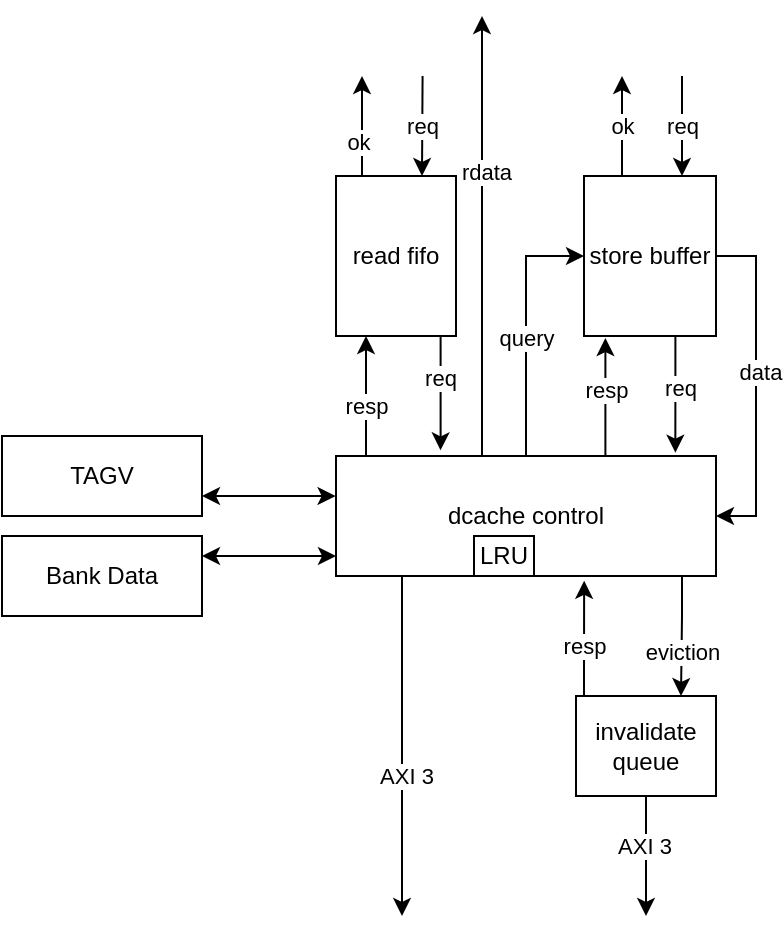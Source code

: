 <mxfile version="14.9.4" type="device"><diagram id="YihoJrLntSWao7cwNpX-" name="Page-1"><mxGraphModel dx="981" dy="519" grid="1" gridSize="10" guides="1" tooltips="1" connect="1" arrows="1" fold="1" page="1" pageScale="1" pageWidth="827" pageHeight="1169" math="0" shadow="0"><root><mxCell id="0"/><mxCell id="1" parent="0"/><mxCell id="qf4gdmmahOTmlOejJMlM-52" style="edgeStyle=orthogonalEdgeStyle;rounded=0;orthogonalLoop=1;jettySize=auto;html=1;entryX=0.275;entryY=-0.047;entryDx=0;entryDy=0;entryPerimeter=0;" edge="1" parent="1" source="qf4gdmmahOTmlOejJMlM-1" target="qf4gdmmahOTmlOejJMlM-3"><mxGeometry relative="1" as="geometry"><Array as="points"><mxPoint x="309" y="380"/></Array></mxGeometry></mxCell><mxCell id="qf4gdmmahOTmlOejJMlM-53" value="req" style="edgeLabel;html=1;align=center;verticalAlign=middle;resizable=0;points=[];" vertex="1" connectable="0" parent="qf4gdmmahOTmlOejJMlM-52"><mxGeometry x="-0.266" y="-1" relative="1" as="geometry"><mxPoint as="offset"/></mxGeometry></mxCell><mxCell id="qf4gdmmahOTmlOejJMlM-1" value="read fifo" style="rounded=0;whiteSpace=wrap;html=1;" vertex="1" parent="1"><mxGeometry x="257" y="250" width="60" height="80" as="geometry"/></mxCell><mxCell id="qf4gdmmahOTmlOejJMlM-15" style="edgeStyle=orthogonalEdgeStyle;rounded=0;orthogonalLoop=1;jettySize=auto;html=1;entryX=0.893;entryY=-0.028;entryDx=0;entryDy=0;entryPerimeter=0;" edge="1" parent="1" source="qf4gdmmahOTmlOejJMlM-2" target="qf4gdmmahOTmlOejJMlM-3"><mxGeometry relative="1" as="geometry"><Array as="points"><mxPoint x="427" y="360"/></Array></mxGeometry></mxCell><mxCell id="qf4gdmmahOTmlOejJMlM-16" value="req" style="edgeLabel;html=1;align=center;verticalAlign=middle;resizable=0;points=[];" vertex="1" connectable="0" parent="qf4gdmmahOTmlOejJMlM-15"><mxGeometry x="-0.131" y="2" relative="1" as="geometry"><mxPoint as="offset"/></mxGeometry></mxCell><mxCell id="qf4gdmmahOTmlOejJMlM-46" style="edgeStyle=orthogonalEdgeStyle;rounded=0;orthogonalLoop=1;jettySize=auto;html=1;entryX=1;entryY=0.5;entryDx=0;entryDy=0;" edge="1" parent="1" source="qf4gdmmahOTmlOejJMlM-2" target="qf4gdmmahOTmlOejJMlM-3"><mxGeometry relative="1" as="geometry"><Array as="points"><mxPoint x="467" y="290"/><mxPoint x="467" y="420"/></Array></mxGeometry></mxCell><mxCell id="qf4gdmmahOTmlOejJMlM-47" value="data" style="edgeLabel;html=1;align=center;verticalAlign=middle;resizable=0;points=[];" vertex="1" connectable="0" parent="qf4gdmmahOTmlOejJMlM-46"><mxGeometry x="-0.089" y="2" relative="1" as="geometry"><mxPoint as="offset"/></mxGeometry></mxCell><mxCell id="qf4gdmmahOTmlOejJMlM-2" value="store buffer" style="rounded=0;whiteSpace=wrap;html=1;" vertex="1" parent="1"><mxGeometry x="381" y="250" width="66" height="80" as="geometry"/></mxCell><mxCell id="qf4gdmmahOTmlOejJMlM-5" value="TAGV" style="rounded=0;whiteSpace=wrap;html=1;" vertex="1" parent="1"><mxGeometry x="90" y="380" width="100" height="40" as="geometry"/></mxCell><mxCell id="qf4gdmmahOTmlOejJMlM-6" value="Bank Data" style="rounded=0;whiteSpace=wrap;html=1;" vertex="1" parent="1"><mxGeometry x="90" y="430" width="100" height="40" as="geometry"/></mxCell><mxCell id="qf4gdmmahOTmlOejJMlM-9" value="req" style="endArrow=classic;html=1;" edge="1" parent="1"><mxGeometry width="50" height="50" relative="1" as="geometry"><mxPoint x="300.29" y="200" as="sourcePoint"/><mxPoint x="300" y="250" as="targetPoint"/></mxGeometry></mxCell><mxCell id="qf4gdmmahOTmlOejJMlM-11" value="" style="group" vertex="1" connectable="0" parent="1"><mxGeometry x="257" y="390" width="190" height="60" as="geometry"/></mxCell><mxCell id="qf4gdmmahOTmlOejJMlM-3" value="dcache control" style="rounded=0;whiteSpace=wrap;html=1;" vertex="1" parent="qf4gdmmahOTmlOejJMlM-11"><mxGeometry width="190" height="60" as="geometry"/></mxCell><mxCell id="qf4gdmmahOTmlOejJMlM-4" value="LRU" style="rounded=0;whiteSpace=wrap;html=1;" vertex="1" parent="qf4gdmmahOTmlOejJMlM-11"><mxGeometry x="69" y="40" width="30" height="20" as="geometry"/></mxCell><mxCell id="qf4gdmmahOTmlOejJMlM-13" style="edgeStyle=orthogonalEdgeStyle;rounded=0;orthogonalLoop=1;jettySize=auto;html=1;entryX=0.162;entryY=1.013;entryDx=0;entryDy=0;entryPerimeter=0;" edge="1" parent="1" source="qf4gdmmahOTmlOejJMlM-3" target="qf4gdmmahOTmlOejJMlM-2"><mxGeometry relative="1" as="geometry"><Array as="points"><mxPoint x="392" y="333"/></Array></mxGeometry></mxCell><mxCell id="qf4gdmmahOTmlOejJMlM-14" value="resp" style="edgeLabel;html=1;align=center;verticalAlign=middle;resizable=0;points=[];" vertex="1" connectable="0" parent="qf4gdmmahOTmlOejJMlM-13"><mxGeometry x="0.138" relative="1" as="geometry"><mxPoint as="offset"/></mxGeometry></mxCell><mxCell id="qf4gdmmahOTmlOejJMlM-28" style="edgeStyle=orthogonalEdgeStyle;rounded=0;orthogonalLoop=1;jettySize=auto;html=1;" edge="1" parent="1" source="qf4gdmmahOTmlOejJMlM-17"><mxGeometry relative="1" as="geometry"><mxPoint x="412" y="620" as="targetPoint"/></mxGeometry></mxCell><mxCell id="qf4gdmmahOTmlOejJMlM-29" value="AXI 3" style="edgeLabel;html=1;align=center;verticalAlign=middle;resizable=0;points=[];" vertex="1" connectable="0" parent="qf4gdmmahOTmlOejJMlM-28"><mxGeometry x="-0.193" y="-1" relative="1" as="geometry"><mxPoint as="offset"/></mxGeometry></mxCell><mxCell id="qf4gdmmahOTmlOejJMlM-30" style="edgeStyle=orthogonalEdgeStyle;rounded=0;orthogonalLoop=1;jettySize=auto;html=1;entryX=0.653;entryY=1.04;entryDx=0;entryDy=0;entryPerimeter=0;" edge="1" parent="1" source="qf4gdmmahOTmlOejJMlM-17" target="qf4gdmmahOTmlOejJMlM-3"><mxGeometry relative="1" as="geometry"><Array as="points"><mxPoint x="381" y="500"/><mxPoint x="381" y="500"/></Array></mxGeometry></mxCell><mxCell id="qf4gdmmahOTmlOejJMlM-31" value="resp" style="edgeLabel;html=1;align=center;verticalAlign=middle;resizable=0;points=[];" vertex="1" connectable="0" parent="qf4gdmmahOTmlOejJMlM-30"><mxGeometry x="-0.109" relative="1" as="geometry"><mxPoint as="offset"/></mxGeometry></mxCell><mxCell id="qf4gdmmahOTmlOejJMlM-17" value="invalidate&lt;br&gt;queue" style="rounded=0;whiteSpace=wrap;html=1;" vertex="1" parent="1"><mxGeometry x="377" y="510" width="70" height="50" as="geometry"/></mxCell><mxCell id="qf4gdmmahOTmlOejJMlM-20" style="edgeStyle=orthogonalEdgeStyle;rounded=0;orthogonalLoop=1;jettySize=auto;html=1;entryX=0.75;entryY=0;entryDx=0;entryDy=0;" edge="1" parent="1" source="qf4gdmmahOTmlOejJMlM-3" target="qf4gdmmahOTmlOejJMlM-17"><mxGeometry relative="1" as="geometry"><Array as="points"><mxPoint x="430" y="470"/><mxPoint x="430" y="470"/></Array></mxGeometry></mxCell><mxCell id="qf4gdmmahOTmlOejJMlM-24" value="eviction" style="edgeLabel;html=1;align=center;verticalAlign=middle;resizable=0;points=[];" vertex="1" connectable="0" parent="qf4gdmmahOTmlOejJMlM-20"><mxGeometry x="0.259" relative="1" as="geometry"><mxPoint as="offset"/></mxGeometry></mxCell><mxCell id="qf4gdmmahOTmlOejJMlM-25" style="edgeStyle=orthogonalEdgeStyle;rounded=0;orthogonalLoop=1;jettySize=auto;html=1;" edge="1" parent="1" source="qf4gdmmahOTmlOejJMlM-3"><mxGeometry relative="1" as="geometry"><mxPoint x="290" y="620" as="targetPoint"/><Array as="points"><mxPoint x="290" y="480"/><mxPoint x="290" y="480"/></Array></mxGeometry></mxCell><mxCell id="qf4gdmmahOTmlOejJMlM-26" value="AXI 3" style="edgeLabel;html=1;align=center;verticalAlign=middle;resizable=0;points=[];" vertex="1" connectable="0" parent="qf4gdmmahOTmlOejJMlM-25"><mxGeometry x="0.168" y="2" relative="1" as="geometry"><mxPoint as="offset"/></mxGeometry></mxCell><mxCell id="qf4gdmmahOTmlOejJMlM-44" style="edgeStyle=orthogonalEdgeStyle;rounded=0;orthogonalLoop=1;jettySize=auto;html=1;entryX=0;entryY=0.5;entryDx=0;entryDy=0;" edge="1" parent="1" source="qf4gdmmahOTmlOejJMlM-3" target="qf4gdmmahOTmlOejJMlM-2"><mxGeometry relative="1" as="geometry"/></mxCell><mxCell id="qf4gdmmahOTmlOejJMlM-45" value="query" style="edgeLabel;html=1;align=center;verticalAlign=middle;resizable=0;points=[];" vertex="1" connectable="0" parent="qf4gdmmahOTmlOejJMlM-44"><mxGeometry x="-0.085" relative="1" as="geometry"><mxPoint as="offset"/></mxGeometry></mxCell><mxCell id="qf4gdmmahOTmlOejJMlM-55" style="edgeStyle=orthogonalEdgeStyle;rounded=0;orthogonalLoop=1;jettySize=auto;html=1;" edge="1" parent="1" source="qf4gdmmahOTmlOejJMlM-3"><mxGeometry relative="1" as="geometry"><mxPoint x="330" y="170" as="targetPoint"/><Array as="points"><mxPoint x="330" y="290"/><mxPoint x="330" y="290"/></Array></mxGeometry></mxCell><mxCell id="qf4gdmmahOTmlOejJMlM-56" value="rdata" style="edgeLabel;html=1;align=center;verticalAlign=middle;resizable=0;points=[];" vertex="1" connectable="0" parent="qf4gdmmahOTmlOejJMlM-55"><mxGeometry x="0.294" y="-2" relative="1" as="geometry"><mxPoint as="offset"/></mxGeometry></mxCell><mxCell id="qf4gdmmahOTmlOejJMlM-57" style="edgeStyle=orthogonalEdgeStyle;rounded=0;orthogonalLoop=1;jettySize=auto;html=1;entryX=0.25;entryY=1;entryDx=0;entryDy=0;" edge="1" parent="1" source="qf4gdmmahOTmlOejJMlM-3" target="qf4gdmmahOTmlOejJMlM-1"><mxGeometry relative="1" as="geometry"><Array as="points"><mxPoint x="272" y="380"/><mxPoint x="272" y="380"/></Array></mxGeometry></mxCell><mxCell id="qf4gdmmahOTmlOejJMlM-58" value="resp" style="edgeLabel;html=1;align=center;verticalAlign=middle;resizable=0;points=[];" vertex="1" connectable="0" parent="qf4gdmmahOTmlOejJMlM-57"><mxGeometry x="-0.144" relative="1" as="geometry"><mxPoint as="offset"/></mxGeometry></mxCell><mxCell id="qf4gdmmahOTmlOejJMlM-66" value="req" style="endArrow=classic;html=1;" edge="1" parent="1"><mxGeometry width="50" height="50" relative="1" as="geometry"><mxPoint x="430" y="200" as="sourcePoint"/><mxPoint x="430" y="250" as="targetPoint"/></mxGeometry></mxCell><mxCell id="qf4gdmmahOTmlOejJMlM-67" value="ok" style="endArrow=classic;html=1;" edge="1" parent="1"><mxGeometry width="50" height="50" relative="1" as="geometry"><mxPoint x="400" y="250" as="sourcePoint"/><mxPoint x="400" y="200" as="targetPoint"/></mxGeometry></mxCell><mxCell id="qf4gdmmahOTmlOejJMlM-68" style="edgeStyle=orthogonalEdgeStyle;rounded=0;orthogonalLoop=1;jettySize=auto;html=1;" edge="1" parent="1"><mxGeometry relative="1" as="geometry"><mxPoint x="270.0" y="200" as="targetPoint"/><mxPoint x="270.0" y="250" as="sourcePoint"/><Array as="points"><mxPoint x="270" y="230"/><mxPoint x="270" y="230"/></Array></mxGeometry></mxCell><mxCell id="qf4gdmmahOTmlOejJMlM-69" value="ok" style="edgeLabel;html=1;align=center;verticalAlign=middle;resizable=0;points=[];" vertex="1" connectable="0" parent="qf4gdmmahOTmlOejJMlM-68"><mxGeometry x="-0.297" y="2" relative="1" as="geometry"><mxPoint as="offset"/></mxGeometry></mxCell><mxCell id="qf4gdmmahOTmlOejJMlM-71" value="" style="endArrow=classic;startArrow=classic;html=1;entryX=-0.001;entryY=0.334;entryDx=0;entryDy=0;entryPerimeter=0;" edge="1" parent="1" target="qf4gdmmahOTmlOejJMlM-3"><mxGeometry width="50" height="50" relative="1" as="geometry"><mxPoint x="190" y="410" as="sourcePoint"/><mxPoint x="250" y="410" as="targetPoint"/><Array as="points"><mxPoint x="230" y="410"/><mxPoint x="240" y="410"/></Array></mxGeometry></mxCell><mxCell id="qf4gdmmahOTmlOejJMlM-72" value="" style="endArrow=classic;startArrow=classic;html=1;exitX=1;exitY=0.25;exitDx=0;exitDy=0;" edge="1" parent="1" source="qf4gdmmahOTmlOejJMlM-6"><mxGeometry width="50" height="50" relative="1" as="geometry"><mxPoint x="197" y="440" as="sourcePoint"/><mxPoint x="257" y="440" as="targetPoint"/></mxGeometry></mxCell></root></mxGraphModel></diagram></mxfile>
